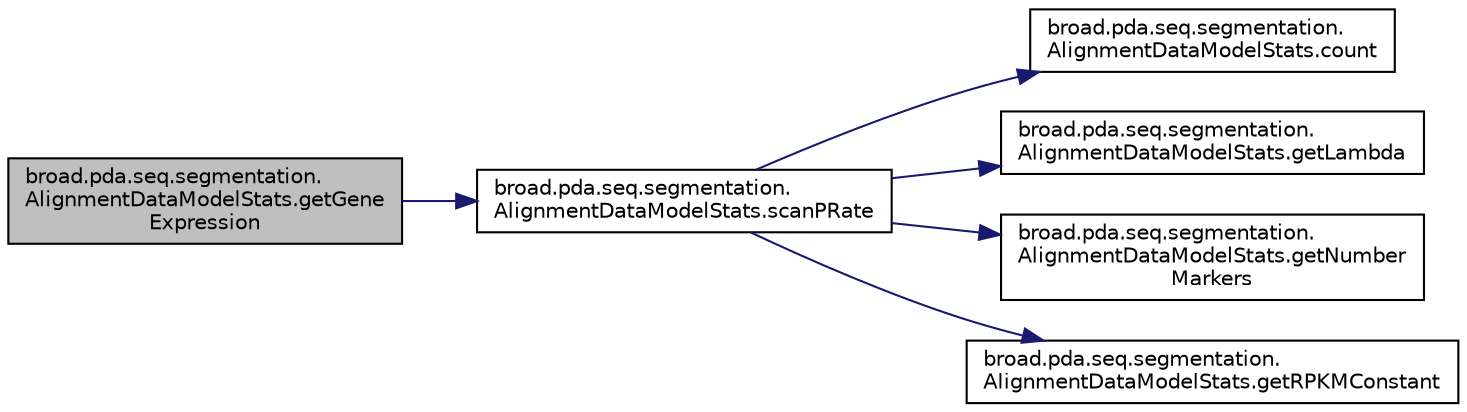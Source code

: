 digraph "broad.pda.seq.segmentation.AlignmentDataModelStats.getGeneExpression"
{
  edge [fontname="Helvetica",fontsize="10",labelfontname="Helvetica",labelfontsize="10"];
  node [fontname="Helvetica",fontsize="10",shape=record];
  rankdir="LR";
  Node1 [label="broad.pda.seq.segmentation.\lAlignmentDataModelStats.getGene\lExpression",height=0.2,width=0.4,color="black", fillcolor="grey75", style="filled" fontcolor="black"];
  Node1 -> Node2 [color="midnightblue",fontsize="10",style="solid"];
  Node2 [label="broad.pda.seq.segmentation.\lAlignmentDataModelStats.scanPRate",height=0.2,width=0.4,color="black", fillcolor="white", style="filled",URL="$classbroad_1_1pda_1_1seq_1_1segmentation_1_1_alignment_data_model_stats.html#accc819fd09f1e1c607e3b66aab3ae2e0"];
  Node2 -> Node3 [color="midnightblue",fontsize="10",style="solid"];
  Node3 [label="broad.pda.seq.segmentation.\lAlignmentDataModelStats.count",height=0.2,width=0.4,color="black", fillcolor="white", style="filled",URL="$classbroad_1_1pda_1_1seq_1_1segmentation_1_1_alignment_data_model_stats.html#a583c93381358136c1c916e4bcf195bcc"];
  Node2 -> Node4 [color="midnightblue",fontsize="10",style="solid"];
  Node4 [label="broad.pda.seq.segmentation.\lAlignmentDataModelStats.getLambda",height=0.2,width=0.4,color="black", fillcolor="white", style="filled",URL="$classbroad_1_1pda_1_1seq_1_1segmentation_1_1_alignment_data_model_stats.html#a1b29a81c6b1a093d16081d8e362835f0"];
  Node2 -> Node5 [color="midnightblue",fontsize="10",style="solid"];
  Node5 [label="broad.pda.seq.segmentation.\lAlignmentDataModelStats.getNumber\lMarkers",height=0.2,width=0.4,color="black", fillcolor="white", style="filled",URL="$classbroad_1_1pda_1_1seq_1_1segmentation_1_1_alignment_data_model_stats.html#afe80f65d9956c7236d1565af5292d86b"];
  Node2 -> Node6 [color="midnightblue",fontsize="10",style="solid"];
  Node6 [label="broad.pda.seq.segmentation.\lAlignmentDataModelStats.getRPKMConstant",height=0.2,width=0.4,color="black", fillcolor="white", style="filled",URL="$classbroad_1_1pda_1_1seq_1_1segmentation_1_1_alignment_data_model_stats.html#a943dc7415136c3885385896e7173c5b9"];
}
